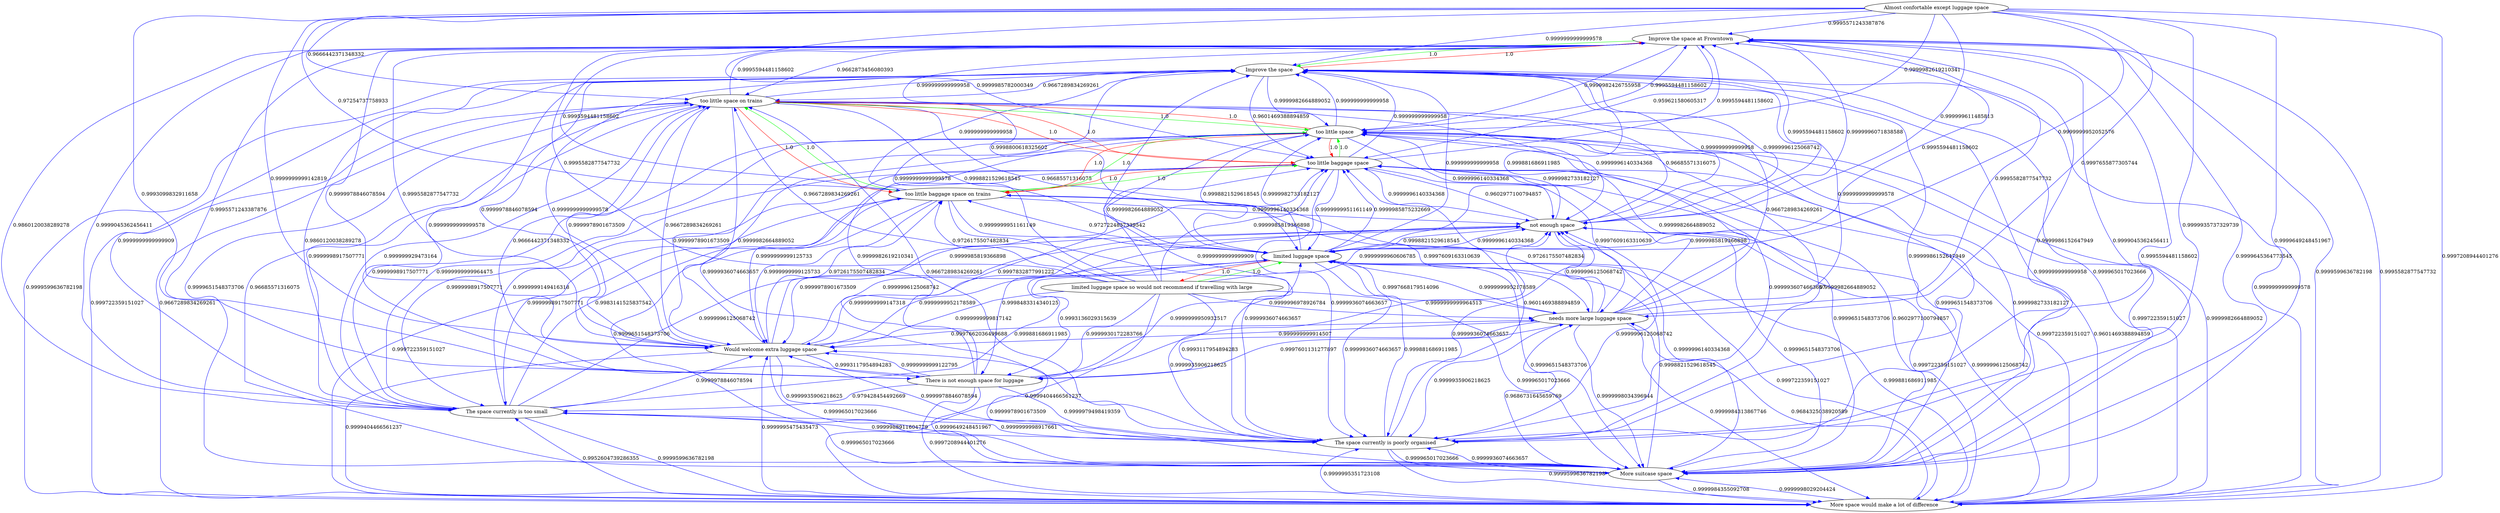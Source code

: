 digraph rawGraph {
"Almost confortable except luggage space";"Improve the space at Frowntown";"Improve the space";"More space would make a lot of difference";"More suitcase space";"The space currently is poorly organised";"The space currently is too small";"There is not enough space for luggage";"Would welcome extra luggage space";"limited luggage space so would not recommend if travelling with large";"limited luggage space";"needs more large luggage space";"not enough space";"too little baggage space on trains";"too little baggage space";"too little space";"too little space on trains";"Improve the space at Frowntown" -> "Improve the space" [label=1.0] [color=green]
"Improve the space" -> "Improve the space at Frowntown" [label=1.0] [color=red]
"Almost confortable except luggage space" -> "Improve the space at Frowntown" [label=0.9995571243387876] [color=blue]
"Almost confortable except luggage space" -> "Improve the space" [label=0.9999999999999578] [color=blue]
"Almost confortable except luggage space" -> "More space would make a lot of difference" [label=0.9997208944401276] [color=blue]
"Improve the space at Frowntown" -> "More space would make a lot of difference" [label=0.9999599636782198] [color=blue]
"Improve the space" -> "More space would make a lot of difference" [label=0.9999599636782198] [color=blue]
"More space would make a lot of difference" -> "Improve the space at Frowntown" [label=0.9995582877547732] [color=blue]
"More space would make a lot of difference" -> "Improve the space" [label=0.9999999999999578] [color=blue]
"Almost confortable except luggage space" -> "More suitcase space" [label=0.9999649248451967] [color=blue]
"Improve the space at Frowntown" -> "More suitcase space" [label=0.9999645364773545] [color=blue]
"Improve the space" -> "More suitcase space" [label=0.999965017023666] [color=blue]
"More space would make a lot of difference" -> "More suitcase space" [label=0.9999998029204424] [color=blue]
"More suitcase space" -> "Improve the space at Frowntown" [label=0.9995594481158602] [color=blue]
"More suitcase space" -> "Improve the space" [label=0.999999999999958] [color=blue]
"More suitcase space" -> "More space would make a lot of difference" [label=0.9999984355092708] [color=blue]
"Almost confortable except luggage space" -> "The space currently is poorly organised" [label=0.9999935737329739] [color=blue]
"Improve the space at Frowntown" -> "The space currently is poorly organised" [label=0.9999986152647949] [color=blue]
"Improve the space" -> "The space currently is poorly organised" [label=0.9999986152647949] [color=blue]
"More space would make a lot of difference" -> "The space currently is poorly organised" [label=0.9999995351723108] [color=blue]
"More suitcase space" -> "The space currently is poorly organised" [label=0.9999936074663657] [color=blue]
"The space currently is poorly organised" -> "Improve the space at Frowntown" [label=0.9999045362456411] [color=blue]
"The space currently is poorly organised" -> "Improve the space" [label=0.9999999999999909] [color=blue]
"The space currently is poorly organised" -> "More space would make a lot of difference" [label=0.9999599636782198] [color=blue]
"The space currently is poorly organised" -> "More suitcase space" [label=0.999965017023666] [color=blue]
"Improve the space at Frowntown" -> "The space currently is too small" [label=0.9860120038289278] [color=blue]
"Improve the space" -> "The space currently is too small" [label=0.9860120038289278] [color=blue]
"More space would make a lot of difference" -> "The space currently is too small" [label=0.9952604739286355] [color=blue]
"The space currently is poorly organised" -> "The space currently is too small" [label=0.9999988911604779] [color=blue]
"The space currently is too small" -> "Improve the space at Frowntown" [label=0.9999045362456411] [color=blue]
"The space currently is too small" -> "Improve the space" [label=0.9999999999999909] [color=blue]
"The space currently is too small" -> "More space would make a lot of difference" [label=0.9999599636782198] [color=blue]
"The space currently is too small" -> "More suitcase space" [label=0.999965017023666] [color=blue]
"The space currently is too small" -> "The space currently is poorly organised" [label=0.9999999998917661] [color=blue]
"Almost confortable except luggage space" -> "There is not enough space for luggage" [label=0.9993099832911658] [color=blue]
"There is not enough space for luggage" -> "Improve the space at Frowntown" [label=0.9995571243387876] [color=blue]
"There is not enough space for luggage" -> "Improve the space" [label=0.9999999999999578] [color=blue]
"There is not enough space for luggage" -> "More space would make a lot of difference" [label=0.9997208944401276] [color=blue]
"There is not enough space for luggage" -> "More suitcase space" [label=0.9999649248451967] [color=blue]
"There is not enough space for luggage" -> "The space currently is poorly organised" [label=0.9999979498419359] [color=blue]
"There is not enough space for luggage" -> "The space currently is too small" [label=0.979428454492669] [color=blue]
"Almost confortable except luggage space" -> "Would welcome extra luggage space" [label=0.9999999999142819] [color=blue]
"Improve the space at Frowntown" -> "Would welcome extra luggage space" [label=0.9999978846078594] [color=blue]
"Improve the space" -> "Would welcome extra luggage space" [label=0.9999978846078594] [color=blue]
"More space would make a lot of difference" -> "Would welcome extra luggage space" [label=0.9999995475435473] [color=blue]
"More suitcase space" -> "Would welcome extra luggage space" [label=0.9999978901673509] [color=blue]
"The space currently is poorly organised" -> "Would welcome extra luggage space" [label=0.9999978846078594] [color=blue]
"The space currently is too small" -> "Would welcome extra luggage space" [label=0.9999978846078594] [color=blue]
"There is not enough space for luggage" -> "Would welcome extra luggage space" [label=0.9999999999122795] [color=blue]
"Would welcome extra luggage space" -> "Improve the space at Frowntown" [label=0.9995582877547732] [color=blue]
"Would welcome extra luggage space" -> "Improve the space" [label=0.9999999999999578] [color=blue]
"Would welcome extra luggage space" -> "More space would make a lot of difference" [label=0.9999404466561237] [color=blue]
"Would welcome extra luggage space" -> "More suitcase space" [label=0.999965017023666] [color=blue]
"Would welcome extra luggage space" -> "The space currently is poorly organised" [label=0.9999935906218625] [color=blue]
"Would welcome extra luggage space" -> "There is not enough space for luggage" [label=0.9993117954894283] [color=blue]
"limited luggage space so would not recommend if travelling with large" -> "limited luggage space" [label=1.0] [color=green]
"limited luggage space" -> "limited luggage space so would not recommend if travelling with large" [label=1.0] [color=red]
"Almost confortable except luggage space" -> "limited luggage space" [label=0.9999999952052576] [color=blue]
"Improve the space at Frowntown" -> "limited luggage space" [label=0.9998800618325602] [color=blue]
"Improve the space" -> "limited luggage space" [label=0.999881686911985] [color=blue]
"More space would make a lot of difference" -> "limited luggage space" [label=0.999881686911985] [color=blue]
"More suitcase space" -> "limited luggage space" [label=0.9998821529618545] [color=blue]
"The space currently is poorly organised" -> "limited luggage space" [label=0.999881686911985] [color=blue]
"The space currently is too small" -> "limited luggage space" [label=0.999881686911985] [color=blue]
"There is not enough space for luggage" -> "limited luggage space" [label=0.9999999950932517] [color=blue]
"Would welcome extra luggage space" -> "limited luggage space" [label=0.9999999952178589] [color=blue]
"limited luggage space so would not recommend if travelling with large" -> "Improve the space at Frowntown" [label=0.9995582877547732] [color=blue]
"limited luggage space so would not recommend if travelling with large" -> "Improve the space" [label=0.9999999999999578] [color=blue]
"limited luggage space so would not recommend if travelling with large" -> "More space would make a lot of difference" [label=0.9999404466561237] [color=blue]
"limited luggage space so would not recommend if travelling with large" -> "More suitcase space" [label=0.999965017023666] [color=blue]
"limited luggage space so would not recommend if travelling with large" -> "The space currently is poorly organised" [label=0.9999935906218625] [color=blue]
"limited luggage space so would not recommend if travelling with large" -> "There is not enough space for luggage" [label=0.9999930172283766] [color=blue]
"limited luggage space so would not recommend if travelling with large" -> "Would welcome extra luggage space" [label=0.9999999999817142] [color=blue]
"limited luggage space" -> "Improve the space at Frowntown" [label=0.9995594481158602] [color=blue]
"limited luggage space" -> "Improve the space" [label=0.999999999999958] [color=blue]
"limited luggage space" -> "More space would make a lot of difference" [label=0.999722359151027] [color=blue]
"limited luggage space" -> "More suitcase space" [label=0.9999651548373706] [color=blue]
"limited luggage space" -> "The space currently is poorly organised" [label=0.9999936074663657] [color=blue]
"limited luggage space" -> "There is not enough space for luggage" [label=0.9993136029315639] [color=blue]
"limited luggage space" -> "Would welcome extra luggage space" [label=0.9999999999147318] [color=blue]
"Almost confortable except luggage space" -> "needs more large luggage space" [label=0.9997655877305744] [color=blue]
"More space would make a lot of difference" -> "needs more large luggage space" [label=0.9684325038920589] [color=blue]
"More suitcase space" -> "needs more large luggage space" [label=0.9686731645659769] [color=blue]
"There is not enough space for luggage" -> "needs more large luggage space" [label=0.9997601131277897] [color=blue]
"Would welcome extra luggage space" -> "needs more large luggage space" [label=0.9997662036499688] [color=blue]
"limited luggage space so would not recommend if travelling with large" -> "needs more large luggage space" [label=0.9999996978926784] [color=blue]
"limited luggage space" -> "needs more large luggage space" [label=0.9997668179514096] [color=blue]
"needs more large luggage space" -> "Improve the space at Frowntown" [label=0.9995582877547732] [color=blue]
"needs more large luggage space" -> "Improve the space" [label=0.9999999999999578] [color=blue]
"needs more large luggage space" -> "More space would make a lot of difference" [label=0.9999984313867746] [color=blue]
"needs more large luggage space" -> "More suitcase space" [label=0.9999998034396944] [color=blue]
"needs more large luggage space" -> "The space currently is poorly organised" [label=0.9999935906218625] [color=blue]
"needs more large luggage space" -> "There is not enough space for luggage" [label=0.9993117954894283] [color=blue]
"needs more large luggage space" -> "Would welcome extra luggage space" [label=0.999999999914507] [color=blue]
"needs more large luggage space" -> "limited luggage space" [label=0.9999999952178589] [color=blue]
"Almost confortable except luggage space" -> "not enough space" [label=0.999999611485813] [color=blue]
"Improve the space at Frowntown" -> "not enough space" [label=0.9999996071838588] [color=blue]
"Improve the space" -> "not enough space" [label=0.9999996125068742] [color=blue]
"More space would make a lot of difference" -> "not enough space" [label=0.9999996125068742] [color=blue]
"More suitcase space" -> "not enough space" [label=0.9999996140334368] [color=blue]
"The space currently is poorly organised" -> "not enough space" [label=0.9999996125068742] [color=blue]
"The space currently is too small" -> "not enough space" [label=0.9999996125068742] [color=blue]
"There is not enough space for luggage" -> "not enough space" [label=0.9999999999964513] [color=blue]
"Would welcome extra luggage space" -> "not enough space" [label=0.9999996125068742] [color=blue]
"limited luggage space so would not recommend if travelling with large" -> "not enough space" [label=0.9999999960606785] [color=blue]
"limited luggage space" -> "not enough space" [label=0.9999996140334368] [color=blue]
"needs more large luggage space" -> "not enough space" [label=0.9999996125068742] [color=blue]
"not enough space" -> "Improve the space at Frowntown" [label=0.9995594481158602] [color=blue]
"not enough space" -> "Improve the space" [label=0.999999999999958] [color=blue]
"not enough space" -> "More space would make a lot of difference" [label=0.999722359151027] [color=blue]
"not enough space" -> "More suitcase space" [label=0.9999651548373706] [color=blue]
"not enough space" -> "The space currently is poorly organised" [label=0.9999936074663657] [color=blue]
"not enough space" -> "There is not enough space for luggage" [label=0.9998483314340125] [color=blue]
"not enough space" -> "Would welcome extra luggage space" [label=0.9999978901673509] [color=blue]
"not enough space" -> "limited luggage space" [label=0.9998821529618545] [color=blue]
"too little baggage space on trains" -> "too little baggage space" [label=1.0] [color=green]
"too little baggage space" -> "too little space" [label=1.0] [color=green]
"too little baggage space on trains" -> "too little space on trains" [label=1.0] [color=green]
"too little space on trains" -> "too little space" [label=1.0] [color=green]
"too little baggage space on trains" -> "too little space" [label=1.0] [color=green]
"too little baggage space" -> "too little baggage space on trains" [label=1.0] [color=red]
"too little baggage space" -> "too little space on trains" [label=1.0] [color=red]
"too little space" -> "too little baggage space on trains" [label=1.0] [color=red]
"too little space" -> "too little baggage space" [label=1.0] [color=red]
"too little space" -> "too little space on trains" [label=1.0] [color=red]
"too little space on trains" -> "too little baggage space on trains" [label=1.0] [color=red]
"too little space on trains" -> "too little baggage space" [label=1.0] [color=red]
"Almost confortable except luggage space" -> "too little baggage space on trains" [label=0.97254737758933] [color=blue]
"Almost confortable except luggage space" -> "too little baggage space" [label=0.9999985782000349] [color=blue]
"Almost confortable except luggage space" -> "too little space" [label=0.9999982619210341] [color=blue]
"Almost confortable except luggage space" -> "too little space on trains" [label=0.9666442371348332] [color=blue]
"Improve the space at Frowntown" -> "too little baggage space" [label=0.959621580605317] [color=blue]
"Improve the space at Frowntown" -> "too little space" [label=0.9999982426755958] [color=blue]
"Improve the space at Frowntown" -> "too little space on trains" [label=0.9662873456080393] [color=blue]
"Improve the space" -> "too little baggage space" [label=0.9601469388894859] [color=blue]
"Improve the space" -> "too little space" [label=0.9999982664889052] [color=blue]
"Improve the space" -> "too little space on trains" [label=0.9667289834269261] [color=blue]
"More space would make a lot of difference" -> "too little baggage space" [label=0.9601469388894859] [color=blue]
"More space would make a lot of difference" -> "too little space" [label=0.9999982664889052] [color=blue]
"More space would make a lot of difference" -> "too little space on trains" [label=0.9667289834269261] [color=blue]
"More suitcase space" -> "too little baggage space" [label=0.9602977100794857] [color=blue]
"More suitcase space" -> "too little space" [label=0.9999982733182127] [color=blue]
"More suitcase space" -> "too little space on trains" [label=0.96685571316075] [color=blue]
"The space currently is poorly organised" -> "too little baggage space" [label=0.9601469388894859] [color=blue]
"The space currently is poorly organised" -> "too little space" [label=0.9999982664889052] [color=blue]
"The space currently is poorly organised" -> "too little space on trains" [label=0.9667289834269261] [color=blue]
"The space currently is too small" -> "too little baggage space on trains" [label=0.9983141525837542] [color=blue]
"The space currently is too small" -> "too little baggage space" [label=0.9999999149416318] [color=blue]
"The space currently is too small" -> "too little space" [label=0.9999999999964475] [color=blue]
"The space currently is too small" -> "too little space on trains" [label=0.999999929473164] [color=blue]
"There is not enough space for luggage" -> "too little baggage space" [label=0.9997832877991222] [color=blue]
"There is not enough space for luggage" -> "too little space" [label=0.9999982619210341] [color=blue]
"There is not enough space for luggage" -> "too little space on trains" [label=0.9666442371348332] [color=blue]
"Would welcome extra luggage space" -> "too little baggage space on trains" [label=0.9726175507482834] [color=blue]
"Would welcome extra luggage space" -> "too little baggage space" [label=0.9999985819366898] [color=blue]
"Would welcome extra luggage space" -> "too little space" [label=0.9999982664889052] [color=blue]
"Would welcome extra luggage space" -> "too little space on trains" [label=0.9667289834269261] [color=blue]
"limited luggage space so would not recommend if travelling with large" -> "too little baggage space on trains" [label=0.9726175507482834] [color=blue]
"limited luggage space so would not recommend if travelling with large" -> "too little baggage space" [label=0.9999985819366898] [color=blue]
"limited luggage space so would not recommend if travelling with large" -> "too little space" [label=0.9999982664889052] [color=blue]
"limited luggage space so would not recommend if travelling with large" -> "too little space on trains" [label=0.9667289834269261] [color=blue]
"limited luggage space" -> "too little baggage space on trains" [label=0.9727224837339542] [color=blue]
"limited luggage space" -> "too little baggage space" [label=0.9999985875232669] [color=blue]
"limited luggage space" -> "too little space" [label=0.9999982733182127] [color=blue]
"limited luggage space" -> "too little space on trains" [label=0.96685571316075] [color=blue]
"needs more large luggage space" -> "too little baggage space on trains" [label=0.9726175507482834] [color=blue]
"needs more large luggage space" -> "too little baggage space" [label=0.9999985819366898] [color=blue]
"needs more large luggage space" -> "too little space" [label=0.9999982664889052] [color=blue]
"needs more large luggage space" -> "too little space on trains" [label=0.9667289834269261] [color=blue]
"not enough space" -> "too little baggage space" [label=0.9602977100794857] [color=blue]
"not enough space" -> "too little space" [label=0.9999982733182127] [color=blue]
"not enough space" -> "too little space on trains" [label=0.96685571316075] [color=blue]
"too little baggage space on trains" -> "Improve the space at Frowntown" [label=0.9995594481158602] [color=blue]
"too little baggage space on trains" -> "Improve the space" [label=0.999999999999958] [color=blue]
"too little baggage space on trains" -> "More space would make a lot of difference" [label=0.999722359151027] [color=blue]
"too little baggage space on trains" -> "More suitcase space" [label=0.9999651548373706] [color=blue]
"too little baggage space on trains" -> "The space currently is poorly organised" [label=0.9999936074663657] [color=blue]
"too little baggage space on trains" -> "The space currently is too small" [label=0.9999998917507771] [color=blue]
"too little baggage space on trains" -> "Would welcome extra luggage space" [label=0.9999999999125733] [color=blue]
"too little baggage space on trains" -> "limited luggage space" [label=0.9999999951161149] [color=blue]
"too little baggage space on trains" -> "needs more large luggage space" [label=0.9997609163310639] [color=blue]
"too little baggage space on trains" -> "not enough space" [label=0.9999996140334368] [color=blue]
"too little baggage space" -> "Improve the space at Frowntown" [label=0.9995594481158602] [color=blue]
"too little baggage space" -> "Improve the space" [label=0.999999999999958] [color=blue]
"too little baggage space" -> "More space would make a lot of difference" [label=0.999722359151027] [color=blue]
"too little baggage space" -> "More suitcase space" [label=0.9999651548373706] [color=blue]
"too little baggage space" -> "The space currently is poorly organised" [label=0.9999936074663657] [color=blue]
"too little baggage space" -> "The space currently is too small" [label=0.9999998917507771] [color=blue]
"too little baggage space" -> "Would welcome extra luggage space" [label=0.9999999999125733] [color=blue]
"too little baggage space" -> "limited luggage space" [label=0.9999999951161149] [color=blue]
"too little baggage space" -> "needs more large luggage space" [label=0.9997609163310639] [color=blue]
"too little baggage space" -> "not enough space" [label=0.9999996140334368] [color=blue]
"too little space" -> "Improve the space at Frowntown" [label=0.9995594481158602] [color=blue]
"too little space" -> "Improve the space" [label=0.999999999999958] [color=blue]
"too little space" -> "More space would make a lot of difference" [label=0.999722359151027] [color=blue]
"too little space" -> "More suitcase space" [label=0.9999651548373706] [color=blue]
"too little space" -> "The space currently is poorly organised" [label=0.9999936074663657] [color=blue]
"too little space" -> "The space currently is too small" [label=0.9999998917507771] [color=blue]
"too little space" -> "Would welcome extra luggage space" [label=0.9999978901673509] [color=blue]
"too little space" -> "limited luggage space" [label=0.9998821529618545] [color=blue]
"too little space" -> "not enough space" [label=0.9999996140334368] [color=blue]
"too little space on trains" -> "Improve the space at Frowntown" [label=0.9995594481158602] [color=blue]
"too little space on trains" -> "Improve the space" [label=0.999999999999958] [color=blue]
"too little space on trains" -> "More space would make a lot of difference" [label=0.999722359151027] [color=blue]
"too little space on trains" -> "More suitcase space" [label=0.9999651548373706] [color=blue]
"too little space on trains" -> "The space currently is poorly organised" [label=0.9999936074663657] [color=blue]
"too little space on trains" -> "The space currently is too small" [label=0.9999998917507771] [color=blue]
"too little space on trains" -> "Would welcome extra luggage space" [label=0.9999978901673509] [color=blue]
"too little space on trains" -> "limited luggage space" [label=0.9998821529618545] [color=blue]
"too little space on trains" -> "not enough space" [label=0.9999996140334368] [color=blue]
}